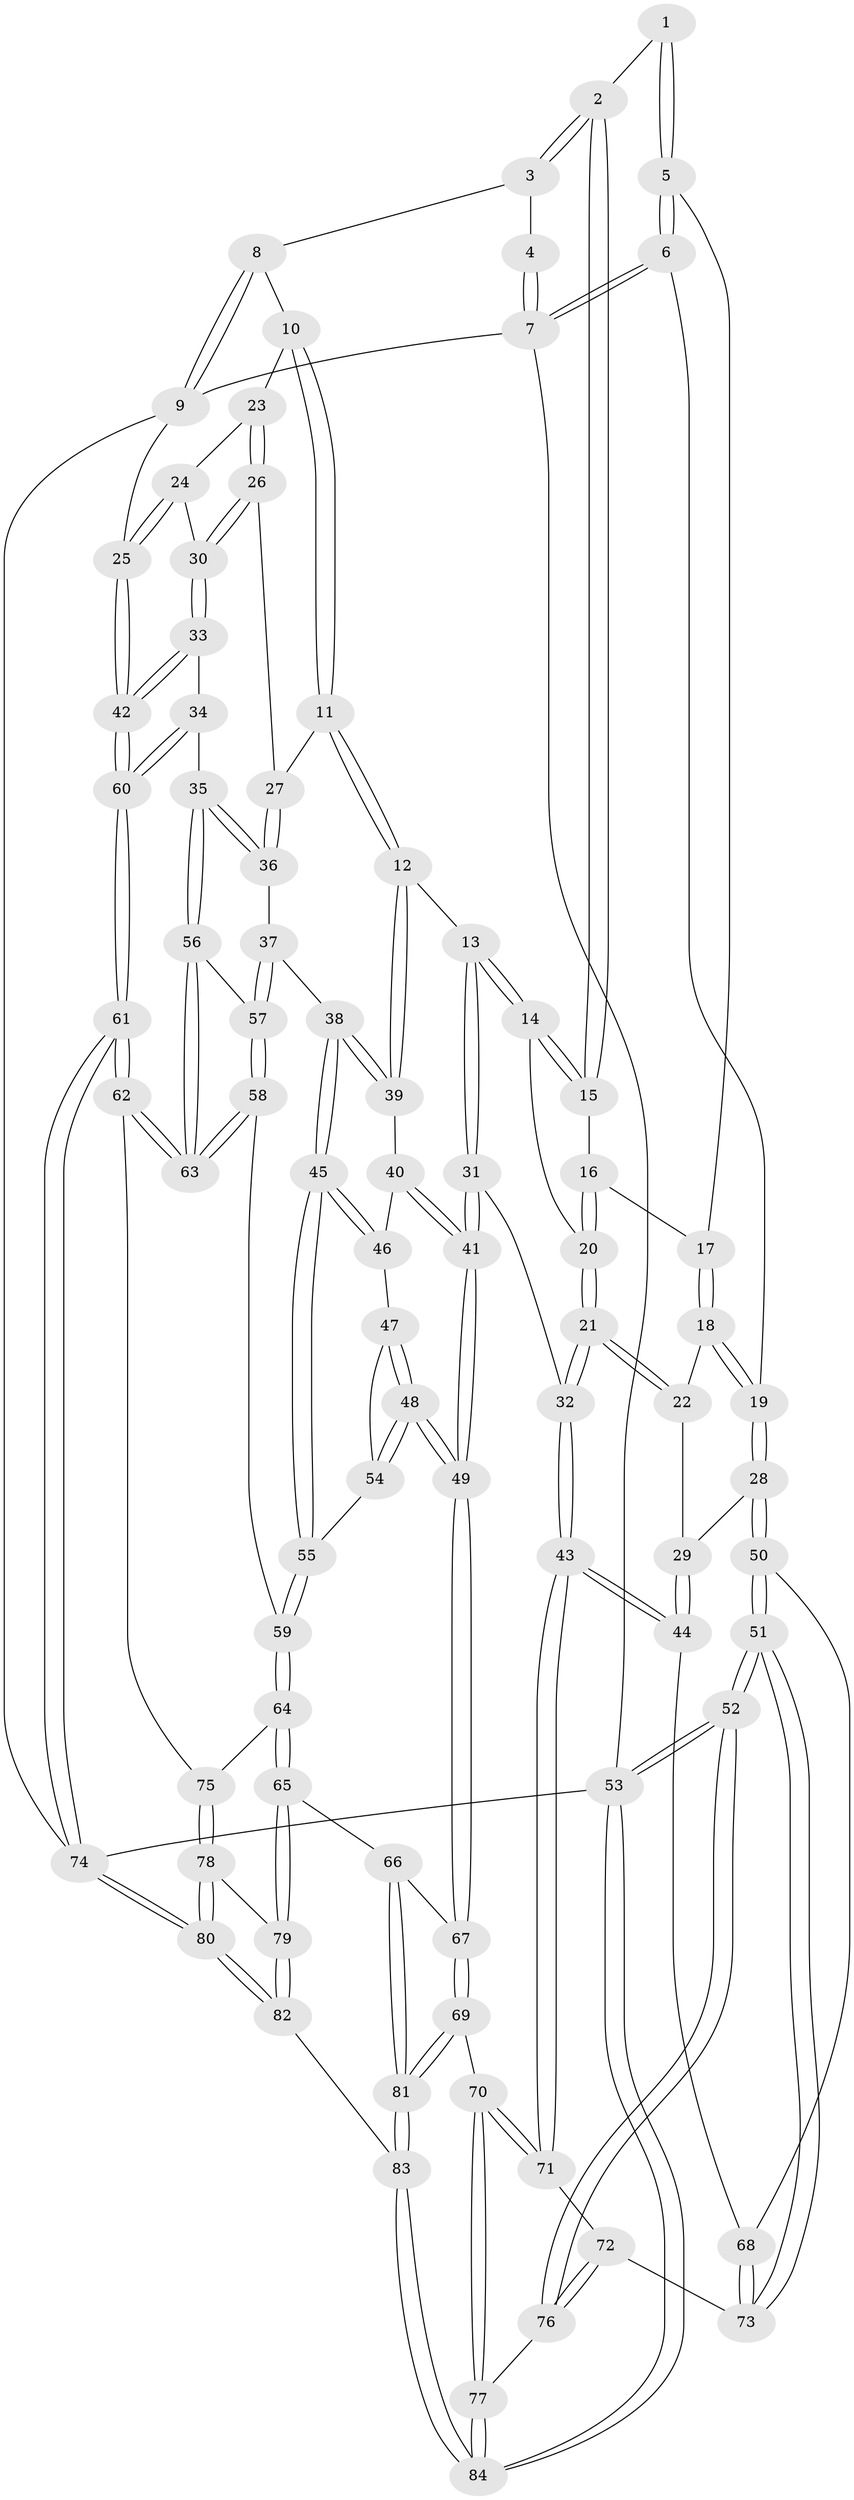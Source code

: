 // Generated by graph-tools (version 1.1) at 2025/51/03/09/25 03:51:07]
// undirected, 84 vertices, 207 edges
graph export_dot {
graph [start="1"]
  node [color=gray90,style=filled];
  1 [pos="+0.22337920464533764+0.08536941755643666"];
  2 [pos="+0.47393765230795465+0.09348059754223875"];
  3 [pos="+0.6716506799476869+0"];
  4 [pos="+0.18365571218002424+0"];
  5 [pos="+0.19860106861676347+0.12588784922535187"];
  6 [pos="+0+0.13847107840575057"];
  7 [pos="+0+0"];
  8 [pos="+0.6764280816042766+0"];
  9 [pos="+1+0"];
  10 [pos="+0.7583075997423188+0.21469939785602826"];
  11 [pos="+0.6002113337772057+0.3648037427885817"];
  12 [pos="+0.595273330844122+0.3669396546087138"];
  13 [pos="+0.5587691419994407+0.3595997631155442"];
  14 [pos="+0.5235391276314876+0.3279642748061579"];
  15 [pos="+0.4685106098277313+0.12305270993502816"];
  16 [pos="+0.33563724529016453+0.2603297742967779"];
  17 [pos="+0.21686032840074787+0.20464930083032368"];
  18 [pos="+0.17772016135780114+0.2816497043585868"];
  19 [pos="+0+0.1596938869664426"];
  20 [pos="+0.3580321559131051+0.3265635463444924"];
  21 [pos="+0.29601597099589744+0.44524856588287537"];
  22 [pos="+0.1753660814304077+0.3033154269298955"];
  23 [pos="+0.759856082029601+0.21575896277108636"];
  24 [pos="+1+0.23181518191505984"];
  25 [pos="+1+0.16724362389950842"];
  26 [pos="+0.8491123298027555+0.3920957542531584"];
  27 [pos="+0.7408720497801435+0.4522938550551604"];
  28 [pos="+0+0.3612601293292954"];
  29 [pos="+0.04873482343418849+0.41053684267622376"];
  30 [pos="+0.8845509545682135+0.41746519630215273"];
  31 [pos="+0.35408234495648144+0.5597709275998153"];
  32 [pos="+0.2967656091695465+0.5374907212368031"];
  33 [pos="+0.8918055357221291+0.43746336447216905"];
  34 [pos="+0.8737552911035427+0.5224826589473196"];
  35 [pos="+0.8609691543543269+0.5537032917711678"];
  36 [pos="+0.7417373580089366+0.5012982333712109"];
  37 [pos="+0.6955117980588543+0.5452253525588808"];
  38 [pos="+0.6929686383026994+0.5459574987480132"];
  39 [pos="+0.6028325257562267+0.44940815506901594"];
  40 [pos="+0.5785111014205451+0.5097062867186335"];
  41 [pos="+0.4356817795592067+0.6412977675808916"];
  42 [pos="+1+0.5270569428880364"];
  43 [pos="+0.21597787325843623+0.5668870413612198"];
  44 [pos="+0.21489906878302065+0.566554614328042"];
  45 [pos="+0.6851085360318631+0.5582521428253836"];
  46 [pos="+0.6042227043696945+0.5482747088755736"];
  47 [pos="+0.6063990328943295+0.5661721620081326"];
  48 [pos="+0.5690248025868907+0.6179290653310462"];
  49 [pos="+0.4541340179361486+0.6753475234438138"];
  50 [pos="+0+0.5621331908247926"];
  51 [pos="+0+0.7225373871264743"];
  52 [pos="+0+1"];
  53 [pos="+0+1"];
  54 [pos="+0.662243705591128+0.6012030221920223"];
  55 [pos="+0.6680895412039032+0.6016351054025039"];
  56 [pos="+0.8611389552753227+0.5632092667719228"];
  57 [pos="+0.7714874187407326+0.5971888104994085"];
  58 [pos="+0.7155325544368325+0.6981797947317754"];
  59 [pos="+0.6997807361025219+0.7057035254723224"];
  60 [pos="+1+0.5632774994339035"];
  61 [pos="+1+0.7711929599716913"];
  62 [pos="+0.956567030355949+0.7132034903730019"];
  63 [pos="+0.9264373409056961+0.6884223192671982"];
  64 [pos="+0.6496942355766818+0.7815380360967026"];
  65 [pos="+0.5793004010863805+0.805296363649224"];
  66 [pos="+0.5161001061629918+0.7869276884246891"];
  67 [pos="+0.47780515367453724+0.7586500125807405"];
  68 [pos="+0.0819349836181679+0.6023003700049198"];
  69 [pos="+0.28625686529427513+0.861561304874257"];
  70 [pos="+0.2128845059432016+0.8635219996722734"];
  71 [pos="+0.16721262688721802+0.7949118408061466"];
  72 [pos="+0.07093328617620974+0.7831794240063434"];
  73 [pos="+0.017107615376428895+0.7576409871635283"];
  74 [pos="+1+1"];
  75 [pos="+0.7946906048594136+0.8524698546060315"];
  76 [pos="+0.01052427968916387+0.9059585406473464"];
  77 [pos="+0.170583620289049+0.9546099988988836"];
  78 [pos="+0.8062126623361826+0.8929646870832258"];
  79 [pos="+0.6449778607262152+1"];
  80 [pos="+1+1"];
  81 [pos="+0.41984518755334765+1"];
  82 [pos="+0.6376940821028527+1"];
  83 [pos="+0.43813263020511106+1"];
  84 [pos="+0.09863995313993568+1"];
  1 -- 2;
  1 -- 5;
  1 -- 5;
  2 -- 3;
  2 -- 3;
  2 -- 15;
  2 -- 15;
  3 -- 4;
  3 -- 8;
  4 -- 7;
  4 -- 7;
  5 -- 6;
  5 -- 6;
  5 -- 17;
  6 -- 7;
  6 -- 7;
  6 -- 19;
  7 -- 9;
  7 -- 53;
  8 -- 9;
  8 -- 9;
  8 -- 10;
  9 -- 25;
  9 -- 74;
  10 -- 11;
  10 -- 11;
  10 -- 23;
  11 -- 12;
  11 -- 12;
  11 -- 27;
  12 -- 13;
  12 -- 39;
  12 -- 39;
  13 -- 14;
  13 -- 14;
  13 -- 31;
  13 -- 31;
  14 -- 15;
  14 -- 15;
  14 -- 20;
  15 -- 16;
  16 -- 17;
  16 -- 20;
  16 -- 20;
  17 -- 18;
  17 -- 18;
  18 -- 19;
  18 -- 19;
  18 -- 22;
  19 -- 28;
  19 -- 28;
  20 -- 21;
  20 -- 21;
  21 -- 22;
  21 -- 22;
  21 -- 32;
  21 -- 32;
  22 -- 29;
  23 -- 24;
  23 -- 26;
  23 -- 26;
  24 -- 25;
  24 -- 25;
  24 -- 30;
  25 -- 42;
  25 -- 42;
  26 -- 27;
  26 -- 30;
  26 -- 30;
  27 -- 36;
  27 -- 36;
  28 -- 29;
  28 -- 50;
  28 -- 50;
  29 -- 44;
  29 -- 44;
  30 -- 33;
  30 -- 33;
  31 -- 32;
  31 -- 41;
  31 -- 41;
  32 -- 43;
  32 -- 43;
  33 -- 34;
  33 -- 42;
  33 -- 42;
  34 -- 35;
  34 -- 60;
  34 -- 60;
  35 -- 36;
  35 -- 36;
  35 -- 56;
  35 -- 56;
  36 -- 37;
  37 -- 38;
  37 -- 57;
  37 -- 57;
  38 -- 39;
  38 -- 39;
  38 -- 45;
  38 -- 45;
  39 -- 40;
  40 -- 41;
  40 -- 41;
  40 -- 46;
  41 -- 49;
  41 -- 49;
  42 -- 60;
  42 -- 60;
  43 -- 44;
  43 -- 44;
  43 -- 71;
  43 -- 71;
  44 -- 68;
  45 -- 46;
  45 -- 46;
  45 -- 55;
  45 -- 55;
  46 -- 47;
  47 -- 48;
  47 -- 48;
  47 -- 54;
  48 -- 49;
  48 -- 49;
  48 -- 54;
  48 -- 54;
  49 -- 67;
  49 -- 67;
  50 -- 51;
  50 -- 51;
  50 -- 68;
  51 -- 52;
  51 -- 52;
  51 -- 73;
  51 -- 73;
  52 -- 53;
  52 -- 53;
  52 -- 76;
  52 -- 76;
  53 -- 84;
  53 -- 84;
  53 -- 74;
  54 -- 55;
  55 -- 59;
  55 -- 59;
  56 -- 57;
  56 -- 63;
  56 -- 63;
  57 -- 58;
  57 -- 58;
  58 -- 59;
  58 -- 63;
  58 -- 63;
  59 -- 64;
  59 -- 64;
  60 -- 61;
  60 -- 61;
  61 -- 62;
  61 -- 62;
  61 -- 74;
  61 -- 74;
  62 -- 63;
  62 -- 63;
  62 -- 75;
  64 -- 65;
  64 -- 65;
  64 -- 75;
  65 -- 66;
  65 -- 79;
  65 -- 79;
  66 -- 67;
  66 -- 81;
  66 -- 81;
  67 -- 69;
  67 -- 69;
  68 -- 73;
  68 -- 73;
  69 -- 70;
  69 -- 81;
  69 -- 81;
  70 -- 71;
  70 -- 71;
  70 -- 77;
  70 -- 77;
  71 -- 72;
  72 -- 73;
  72 -- 76;
  72 -- 76;
  74 -- 80;
  74 -- 80;
  75 -- 78;
  75 -- 78;
  76 -- 77;
  77 -- 84;
  77 -- 84;
  78 -- 79;
  78 -- 80;
  78 -- 80;
  79 -- 82;
  79 -- 82;
  80 -- 82;
  80 -- 82;
  81 -- 83;
  81 -- 83;
  82 -- 83;
  83 -- 84;
  83 -- 84;
}
